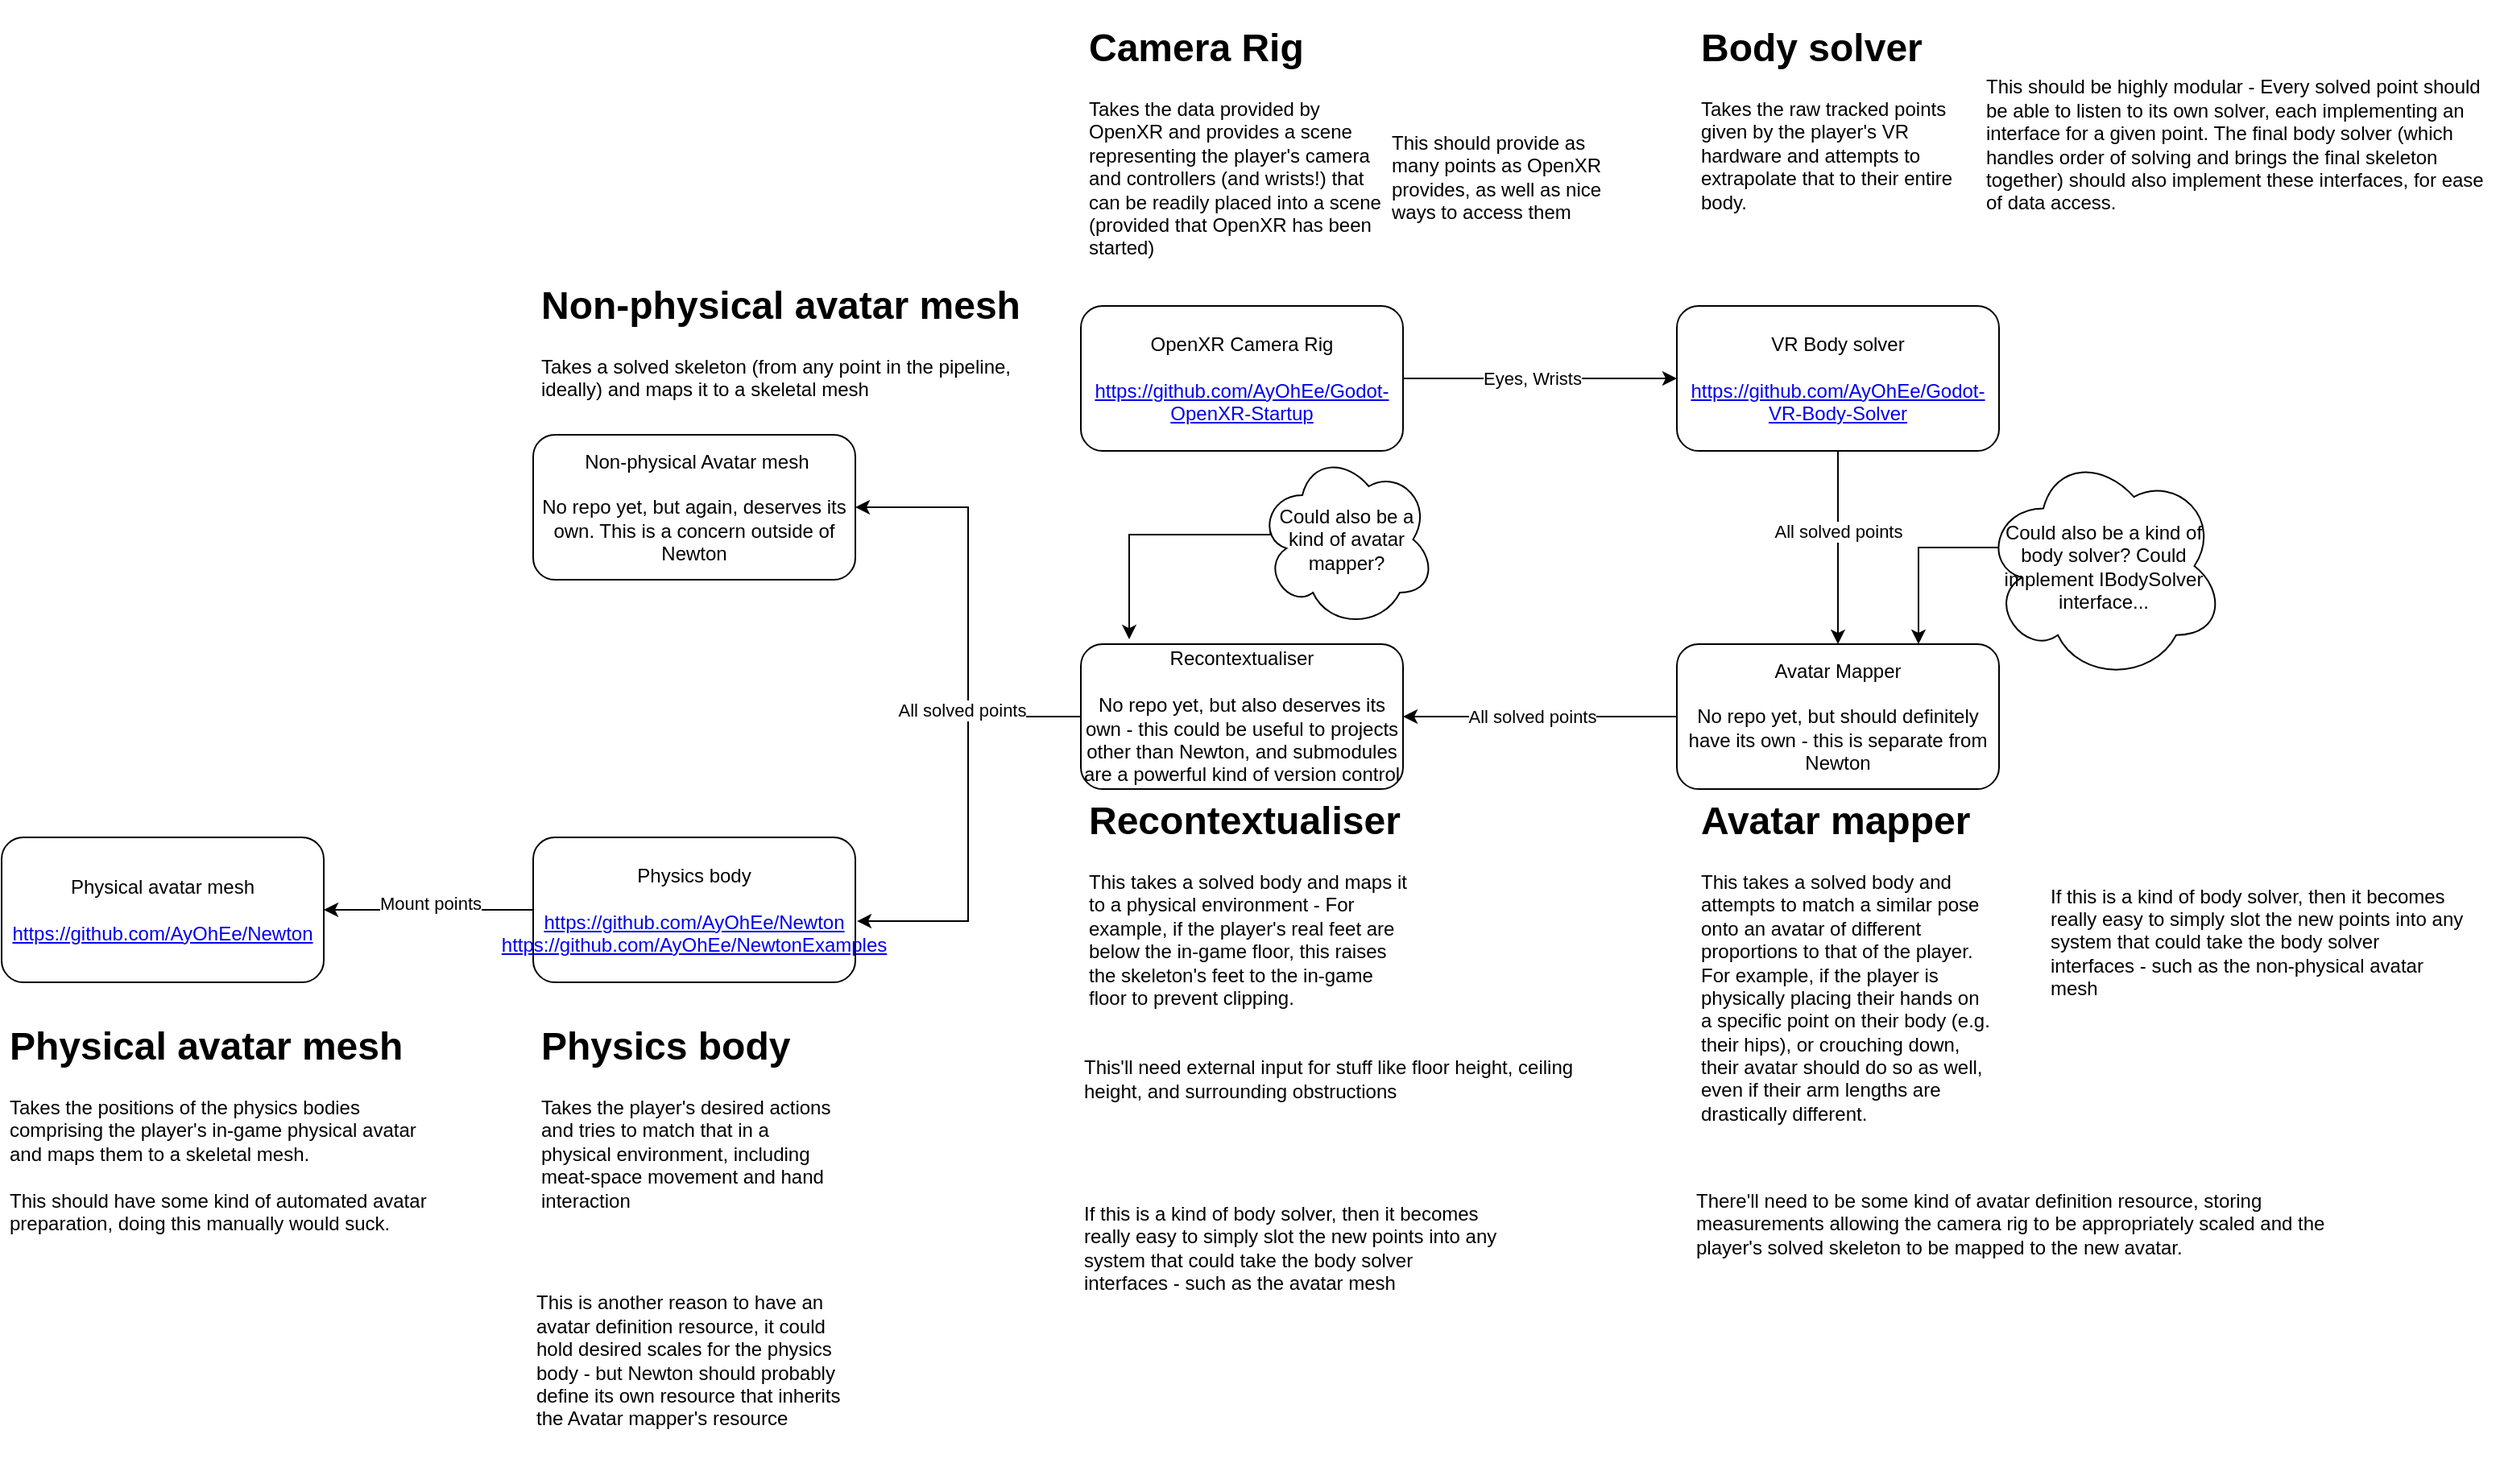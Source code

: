 <mxfile version="21.0.8" type="device"><diagram name="Page-1" id="EGKFH79sdX14iIMV85xh"><mxGraphModel dx="2206" dy="1112" grid="1" gridSize="10" guides="1" tooltips="1" connect="1" arrows="1" fold="1" page="1" pageScale="1" pageWidth="827" pageHeight="1169" math="0" shadow="0"><root><mxCell id="0"/><mxCell id="1" parent="0"/><mxCell id="MqrJeIIVbhsOnmNJaXwB-5" style="edgeStyle=orthogonalEdgeStyle;rounded=0;orthogonalLoop=1;jettySize=auto;html=1;exitX=1;exitY=0.5;exitDx=0;exitDy=0;entryX=0;entryY=0.5;entryDx=0;entryDy=0;" edge="1" parent="1" source="MqrJeIIVbhsOnmNJaXwB-2" target="MqrJeIIVbhsOnmNJaXwB-3"><mxGeometry relative="1" as="geometry"/></mxCell><mxCell id="MqrJeIIVbhsOnmNJaXwB-6" value="Eyes, Wrists" style="edgeLabel;html=1;align=center;verticalAlign=middle;resizable=0;points=[];" vertex="1" connectable="0" parent="MqrJeIIVbhsOnmNJaXwB-5"><mxGeometry x="-0.365" y="-2" relative="1" as="geometry"><mxPoint x="26" y="-2" as="offset"/></mxGeometry></mxCell><mxCell id="MqrJeIIVbhsOnmNJaXwB-2" value="OpenXR Camera Rig&lt;br&gt;&lt;br&gt;&lt;a href=&quot;https://github.com/AyOhEe/Godot-OpenXR-Startup&quot;&gt;https://github.com/AyOhEe/Godot-OpenXR-Startup&lt;/a&gt;" style="rounded=1;whiteSpace=wrap;html=1;" vertex="1" parent="1"><mxGeometry x="760" y="200" width="200" height="90" as="geometry"/></mxCell><mxCell id="MqrJeIIVbhsOnmNJaXwB-7" style="edgeStyle=orthogonalEdgeStyle;rounded=0;orthogonalLoop=1;jettySize=auto;html=1;exitX=0.5;exitY=1;exitDx=0;exitDy=0;entryX=0.5;entryY=0;entryDx=0;entryDy=0;" edge="1" parent="1" source="MqrJeIIVbhsOnmNJaXwB-3" target="MqrJeIIVbhsOnmNJaXwB-4"><mxGeometry relative="1" as="geometry"/></mxCell><mxCell id="MqrJeIIVbhsOnmNJaXwB-8" value="All solved points" style="edgeLabel;html=1;align=center;verticalAlign=middle;resizable=0;points=[];" vertex="1" connectable="0" parent="MqrJeIIVbhsOnmNJaXwB-7"><mxGeometry x="-0.25" y="-3" relative="1" as="geometry"><mxPoint x="3" y="5" as="offset"/></mxGeometry></mxCell><mxCell id="MqrJeIIVbhsOnmNJaXwB-3" value="VR Body solver&lt;br&gt;&lt;br&gt;&lt;a href=&quot;https://github.com/AyOhEe/Godot-VR-Body-Solver&quot;&gt;https://github.com/AyOhEe/Godot-VR-Body-Solver&lt;/a&gt;" style="rounded=1;whiteSpace=wrap;html=1;" vertex="1" parent="1"><mxGeometry x="1130" y="200" width="200" height="90" as="geometry"/></mxCell><mxCell id="MqrJeIIVbhsOnmNJaXwB-12" style="edgeStyle=orthogonalEdgeStyle;rounded=0;orthogonalLoop=1;jettySize=auto;html=1;entryX=1;entryY=0.5;entryDx=0;entryDy=0;" edge="1" parent="1" source="MqrJeIIVbhsOnmNJaXwB-4" target="MqrJeIIVbhsOnmNJaXwB-11"><mxGeometry relative="1" as="geometry"/></mxCell><mxCell id="MqrJeIIVbhsOnmNJaXwB-13" value="All solved points" style="edgeLabel;html=1;align=center;verticalAlign=middle;resizable=0;points=[];" vertex="1" connectable="0" parent="MqrJeIIVbhsOnmNJaXwB-12"><mxGeometry x="0.153" relative="1" as="geometry"><mxPoint x="8" as="offset"/></mxGeometry></mxCell><mxCell id="MqrJeIIVbhsOnmNJaXwB-4" value="Avatar Mapper&lt;br&gt;&lt;br&gt;No repo yet, but should definitely have its own - this is separate from Newton" style="rounded=1;whiteSpace=wrap;html=1;" vertex="1" parent="1"><mxGeometry x="1130" y="410" width="200" height="90" as="geometry"/></mxCell><mxCell id="MqrJeIIVbhsOnmNJaXwB-32" style="edgeStyle=orthogonalEdgeStyle;rounded=0;orthogonalLoop=1;jettySize=auto;html=1;exitX=0;exitY=0.5;exitDx=0;exitDy=0;entryX=1;entryY=0.5;entryDx=0;entryDy=0;" edge="1" parent="1" source="MqrJeIIVbhsOnmNJaXwB-11" target="MqrJeIIVbhsOnmNJaXwB-31"><mxGeometry relative="1" as="geometry"/></mxCell><mxCell id="MqrJeIIVbhsOnmNJaXwB-34" style="edgeStyle=orthogonalEdgeStyle;rounded=0;orthogonalLoop=1;jettySize=auto;html=1;exitX=0;exitY=0.5;exitDx=0;exitDy=0;entryX=1.005;entryY=0.578;entryDx=0;entryDy=0;entryPerimeter=0;" edge="1" parent="1" source="MqrJeIIVbhsOnmNJaXwB-11" target="MqrJeIIVbhsOnmNJaXwB-33"><mxGeometry relative="1" as="geometry"/></mxCell><mxCell id="MqrJeIIVbhsOnmNJaXwB-11" value="Recontextualiser&lt;br&gt;&lt;br&gt;No repo yet, but also deserves its own - this could be useful to projects other than Newton, and submodules are a powerful kind of version control" style="rounded=1;whiteSpace=wrap;html=1;" vertex="1" parent="1"><mxGeometry x="760" y="410" width="200" height="90" as="geometry"/></mxCell><mxCell id="MqrJeIIVbhsOnmNJaXwB-16" style="edgeStyle=orthogonalEdgeStyle;rounded=0;orthogonalLoop=1;jettySize=auto;html=1;exitX=0.07;exitY=0.4;exitDx=0;exitDy=0;exitPerimeter=0;entryX=0.15;entryY=-0.033;entryDx=0;entryDy=0;entryPerimeter=0;" edge="1" parent="1" source="MqrJeIIVbhsOnmNJaXwB-14" target="MqrJeIIVbhsOnmNJaXwB-11"><mxGeometry relative="1" as="geometry"><Array as="points"><mxPoint x="790" y="342"/></Array></mxGeometry></mxCell><mxCell id="MqrJeIIVbhsOnmNJaXwB-14" value="Could also be a kind of avatar mapper?" style="ellipse;shape=cloud;whiteSpace=wrap;html=1;" vertex="1" parent="1"><mxGeometry x="870" y="290" width="110" height="110" as="geometry"/></mxCell><mxCell id="MqrJeIIVbhsOnmNJaXwB-17" style="edgeStyle=orthogonalEdgeStyle;rounded=0;orthogonalLoop=1;jettySize=auto;html=1;exitX=0.07;exitY=0.4;exitDx=0;exitDy=0;exitPerimeter=0;entryX=0.15;entryY=-0.033;entryDx=0;entryDy=0;entryPerimeter=0;" edge="1" parent="1" source="MqrJeIIVbhsOnmNJaXwB-18"><mxGeometry relative="1" as="geometry"><mxPoint x="1280" y="410" as="targetPoint"/><Array as="points"><mxPoint x="1331" y="350"/><mxPoint x="1280" y="350"/></Array></mxGeometry></mxCell><mxCell id="MqrJeIIVbhsOnmNJaXwB-18" value="Could also be a kind of body solver? Could implement IBodySolver interface..." style="ellipse;shape=cloud;whiteSpace=wrap;html=1;" vertex="1" parent="1"><mxGeometry x="1320" y="290" width="150" height="143" as="geometry"/></mxCell><mxCell id="MqrJeIIVbhsOnmNJaXwB-19" value="&lt;h1 style=&quot;border-color: var(--border-color);&quot;&gt;Recontextualiser&lt;/h1&gt;&lt;h1&gt;&lt;div style=&quot;border-color: var(--border-color); font-size: 12px; font-weight: 400;&quot;&gt;This takes a solved body and maps it to a physical environment - For example, if the player's real feet are below the in-game floor, this raises the skeleton's feet to the in-game floor to prevent clipping.&lt;/div&gt;&lt;/h1&gt;" style="text;html=1;strokeColor=none;fillColor=none;spacing=5;spacingTop=-20;whiteSpace=wrap;overflow=hidden;rounded=0;" vertex="1" parent="1"><mxGeometry x="760" y="500" width="210" height="160" as="geometry"/></mxCell><mxCell id="MqrJeIIVbhsOnmNJaXwB-20" value="&lt;h1&gt;Avatar mapper&lt;/h1&gt;&lt;div&gt;This takes a solved body and attempts to match a similar pose onto an avatar of different proportions to that of the player. For example, if the player is physically placing their hands on a specific point on their body (e.g. their hips), or crouching down, their avatar should do so as well, even if their arm lengths are drastically different.&lt;/div&gt;" style="text;html=1;strokeColor=none;fillColor=none;spacing=5;spacingTop=-20;whiteSpace=wrap;overflow=hidden;rounded=0;" vertex="1" parent="1"><mxGeometry x="1140" y="500" width="190" height="220" as="geometry"/></mxCell><mxCell id="MqrJeIIVbhsOnmNJaXwB-21" value="&lt;h1 style=&quot;border-color: var(--border-color);&quot;&gt;Camera Rig&lt;/h1&gt;&lt;h1&gt;&lt;div style=&quot;border-color: var(--border-color); font-size: 12px; font-weight: 400;&quot;&gt;Takes the data provided by OpenXR and provides a scene representing the player's camera and controllers (and wrists!) that can be readily placed into a scene (provided that OpenXR has been started)&lt;/div&gt;&lt;/h1&gt;" style="text;html=1;strokeColor=none;fillColor=none;spacing=5;spacingTop=-20;whiteSpace=wrap;overflow=hidden;rounded=0;" vertex="1" parent="1"><mxGeometry x="760" y="20" width="190" height="170" as="geometry"/></mxCell><mxCell id="MqrJeIIVbhsOnmNJaXwB-22" value="&lt;h1&gt;Body solver&lt;/h1&gt;&lt;div&gt;Takes the raw tracked points given by the player's VR hardware and attempts to extrapolate that to their entire body.&lt;/div&gt;" style="text;html=1;strokeColor=none;fillColor=none;spacing=5;spacingTop=-20;whiteSpace=wrap;overflow=hidden;rounded=0;" vertex="1" parent="1"><mxGeometry x="1140" y="20" width="190" height="160" as="geometry"/></mxCell><mxCell id="MqrJeIIVbhsOnmNJaXwB-24" value="There'll need to be some kind of avatar definition resource, storing measurements allowing the camera rig to be appropriately scaled and the player's solved skeleton to be mapped to the new avatar." style="text;html=1;strokeColor=none;fillColor=none;align=left;verticalAlign=middle;whiteSpace=wrap;rounded=0;" vertex="1" parent="1"><mxGeometry x="1140" y="700" width="420" height="140" as="geometry"/></mxCell><mxCell id="MqrJeIIVbhsOnmNJaXwB-26" value="This'll need external input for stuff like floor height, ceiling height, and surrounding obstructions" style="text;html=1;strokeColor=none;fillColor=none;align=left;verticalAlign=middle;whiteSpace=wrap;rounded=0;" vertex="1" parent="1"><mxGeometry x="760" y="610" width="330" height="140" as="geometry"/></mxCell><mxCell id="MqrJeIIVbhsOnmNJaXwB-27" value="This should be highly modular - Every solved point should be able to listen to its own solver, each implementing an interface for a given point. The final body solver (which handles order of solving and brings the final skeleton together) should also implement these interfaces, for ease of data access." style="text;html=1;strokeColor=none;fillColor=none;align=left;verticalAlign=middle;whiteSpace=wrap;rounded=0;" vertex="1" parent="1"><mxGeometry x="1320" y="40" width="320" height="120" as="geometry"/></mxCell><mxCell id="MqrJeIIVbhsOnmNJaXwB-28" value="This should provide as many points as OpenXR provides, as well as nice ways to access them" style="text;html=1;strokeColor=none;fillColor=none;align=left;verticalAlign=middle;whiteSpace=wrap;rounded=0;" vertex="1" parent="1"><mxGeometry x="951" y="70" width="150" height="100" as="geometry"/></mxCell><mxCell id="MqrJeIIVbhsOnmNJaXwB-29" value="If this is a kind of body solver, then it becomes really easy to simply slot the new points into any system that could take the body solver interfaces - such as the non-physical avatar mesh" style="text;html=1;strokeColor=none;fillColor=none;align=left;verticalAlign=middle;whiteSpace=wrap;rounded=0;" vertex="1" parent="1"><mxGeometry x="1360" y="510" width="260" height="170" as="geometry"/></mxCell><mxCell id="MqrJeIIVbhsOnmNJaXwB-30" value="If this is a kind of body solver, then it becomes really easy to simply slot the new points into any system that could take the body solver interfaces - such as the avatar mesh" style="text;html=1;strokeColor=none;fillColor=none;align=left;verticalAlign=middle;whiteSpace=wrap;rounded=0;" vertex="1" parent="1"><mxGeometry x="760" y="700" width="260" height="170" as="geometry"/></mxCell><mxCell id="MqrJeIIVbhsOnmNJaXwB-31" value="&amp;nbsp;Non-physical Avatar mesh&lt;br&gt;&lt;br&gt;No repo yet, but again, deserves its own. This is a concern outside of Newton" style="rounded=1;whiteSpace=wrap;html=1;" vertex="1" parent="1"><mxGeometry x="420" y="280" width="200" height="90" as="geometry"/></mxCell><mxCell id="MqrJeIIVbhsOnmNJaXwB-39" style="edgeStyle=orthogonalEdgeStyle;rounded=0;orthogonalLoop=1;jettySize=auto;html=1;" edge="1" parent="1" source="MqrJeIIVbhsOnmNJaXwB-33" target="MqrJeIIVbhsOnmNJaXwB-38"><mxGeometry relative="1" as="geometry"/></mxCell><mxCell id="MqrJeIIVbhsOnmNJaXwB-33" value="Physics body&lt;br&gt;&lt;br&gt;&lt;a href=&quot;https://github.com/AyOhEe/Newton&quot;&gt;https://github.com/AyOhEe/Newton&lt;/a&gt;&lt;br&gt;&lt;a href=&quot;https://github.com/AyOhEe/NewtonExamples&quot;&gt;https://github.com/AyOhEe/NewtonExamples&lt;/a&gt;" style="rounded=1;whiteSpace=wrap;html=1;" vertex="1" parent="1"><mxGeometry x="420" y="530" width="200" height="90" as="geometry"/></mxCell><mxCell id="MqrJeIIVbhsOnmNJaXwB-35" value="&lt;h1&gt;Physics body&lt;/h1&gt;&lt;div&gt;Takes the player's desired actions and tries to match that in a physical environment, including meat-space movement and hand interaction&lt;/div&gt;" style="text;html=1;strokeColor=none;fillColor=none;spacing=5;spacingTop=-20;whiteSpace=wrap;overflow=hidden;rounded=0;" vertex="1" parent="1"><mxGeometry x="420" y="640" width="190" height="140" as="geometry"/></mxCell><mxCell id="MqrJeIIVbhsOnmNJaXwB-37" value="This is another reason to have an avatar definition resource, it could hold desired scales for the physics body - but Newton should probably define its own resource that inherits the Avatar mapper's resource" style="text;html=1;strokeColor=none;fillColor=none;align=left;verticalAlign=middle;whiteSpace=wrap;rounded=0;" vertex="1" parent="1"><mxGeometry x="420" y="790" width="200" height="130" as="geometry"/></mxCell><mxCell id="MqrJeIIVbhsOnmNJaXwB-38" value="Physical avatar mesh&lt;br&gt;&lt;br&gt;&lt;a href=&quot;https://github.com/AyOhEe/Newton&quot;&gt;https://github.com/AyOhEe/Newton&lt;/a&gt;" style="rounded=1;whiteSpace=wrap;html=1;" vertex="1" parent="1"><mxGeometry x="90" y="530" width="200" height="90" as="geometry"/></mxCell><mxCell id="MqrJeIIVbhsOnmNJaXwB-40" value="&lt;h1&gt;Physical avatar mesh&lt;/h1&gt;&lt;div&gt;Takes the positions of the physics bodies comprising the player's in-game physical avatar and maps them to a skeletal mesh.&amp;nbsp;&lt;/div&gt;&lt;div&gt;&lt;br&gt;&lt;/div&gt;&lt;div&gt;This should have some kind of automated avatar preparation, doing this manually would suck.&lt;/div&gt;" style="text;html=1;strokeColor=none;fillColor=none;spacing=5;spacingTop=-20;whiteSpace=wrap;overflow=hidden;rounded=0;" vertex="1" parent="1"><mxGeometry x="90" y="640" width="270" height="200" as="geometry"/></mxCell><mxCell id="MqrJeIIVbhsOnmNJaXwB-41" value="&lt;h1&gt;Non-physical avatar mesh&lt;/h1&gt;&lt;div&gt;Takes a solved skeleton (from any point in the pipeline, ideally) and maps it to a skeletal mesh&lt;/div&gt;" style="text;html=1;strokeColor=none;fillColor=none;spacing=5;spacingTop=-20;whiteSpace=wrap;overflow=hidden;rounded=0;" vertex="1" parent="1"><mxGeometry x="420" y="180" width="310" height="100" as="geometry"/></mxCell><mxCell id="MqrJeIIVbhsOnmNJaXwB-42" value="All solved points" style="edgeLabel;html=1;align=center;verticalAlign=middle;resizable=0;points=[];" vertex="1" connectable="0" parent="1"><mxGeometry x="1049.667" y="455" as="geometry"><mxPoint x="-364" y="-4" as="offset"/></mxGeometry></mxCell><mxCell id="MqrJeIIVbhsOnmNJaXwB-43" value="Mount points" style="edgeLabel;html=1;align=center;verticalAlign=middle;resizable=0;points=[];" vertex="1" connectable="0" parent="1"><mxGeometry x="719.997" y="575" as="geometry"><mxPoint x="-364" y="-4" as="offset"/></mxGeometry></mxCell></root></mxGraphModel></diagram></mxfile>